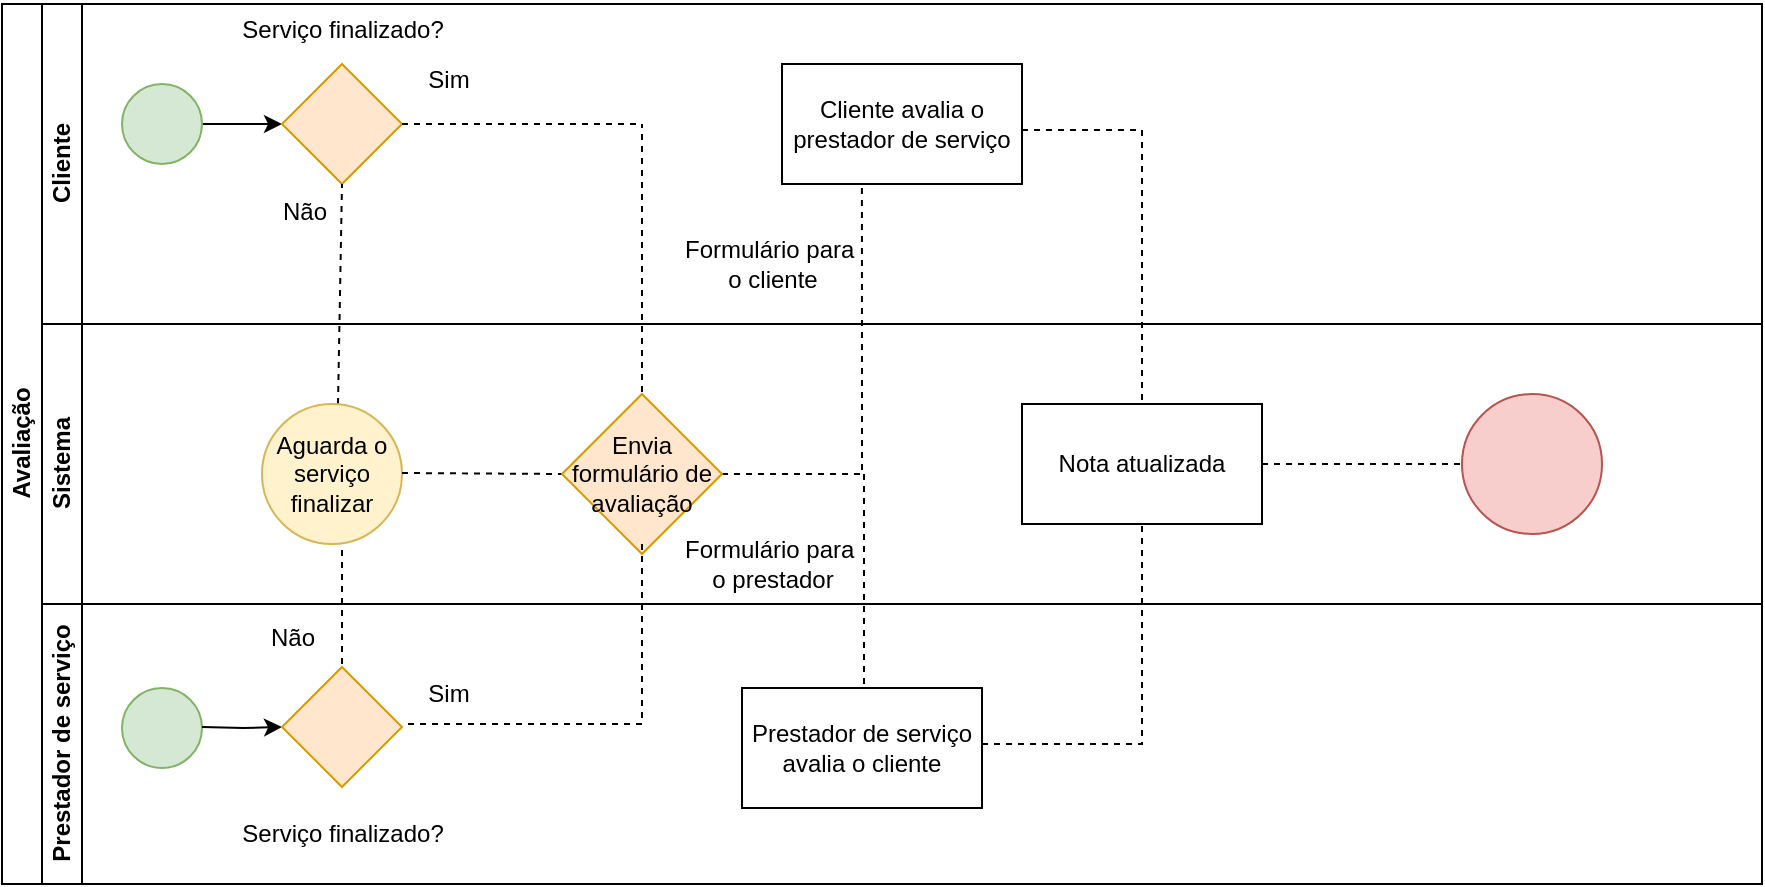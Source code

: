 <mxfile version="24.0.1" type="github">
  <diagram id="prtHgNgQTEPvFCAcTncT" name="Page-1">
    <mxGraphModel dx="1393" dy="797" grid="1" gridSize="10" guides="1" tooltips="1" connect="1" arrows="1" fold="1" page="1" pageScale="1" pageWidth="1800" pageHeight="800" math="0" shadow="0">
      <root>
        <mxCell id="0" />
        <mxCell id="1" parent="0" />
        <mxCell id="dNxyNK7c78bLwvsdeMH5-19" value="Avaliação" style="swimlane;html=1;childLayout=stackLayout;resizeParent=1;resizeParentMax=0;horizontal=0;startSize=20;horizontalStack=0;" parent="1" vertex="1">
          <mxGeometry x="120" y="120" width="880" height="440" as="geometry" />
        </mxCell>
        <mxCell id="dNxyNK7c78bLwvsdeMH5-20" value="Cliente" style="swimlane;html=1;startSize=20;horizontal=0;" parent="dNxyNK7c78bLwvsdeMH5-19" vertex="1">
          <mxGeometry x="20" width="860" height="160" as="geometry" />
        </mxCell>
        <mxCell id="dNxyNK7c78bLwvsdeMH5-25" value="" style="edgeStyle=orthogonalEdgeStyle;rounded=0;orthogonalLoop=1;jettySize=auto;html=1;" parent="dNxyNK7c78bLwvsdeMH5-20" source="dNxyNK7c78bLwvsdeMH5-23" edge="1">
          <mxGeometry relative="1" as="geometry">
            <mxPoint x="120" y="60" as="targetPoint" />
          </mxGeometry>
        </mxCell>
        <mxCell id="dNxyNK7c78bLwvsdeMH5-23" value="" style="ellipse;whiteSpace=wrap;html=1;fillColor=#d5e8d4;strokeColor=#82b366;" parent="dNxyNK7c78bLwvsdeMH5-20" vertex="1">
          <mxGeometry x="40" y="40" width="40" height="40" as="geometry" />
        </mxCell>
        <mxCell id="ehJHQWUn2DoETc1FjZwP-3" value="" style="rhombus;whiteSpace=wrap;html=1;fillColor=#ffe6cc;strokeColor=#d79b00;" vertex="1" parent="dNxyNK7c78bLwvsdeMH5-20">
          <mxGeometry x="120" y="30" width="60" height="60" as="geometry" />
        </mxCell>
        <mxCell id="ehJHQWUn2DoETc1FjZwP-5" value="" style="endArrow=none;dashed=1;html=1;rounded=0;" edge="1" parent="dNxyNK7c78bLwvsdeMH5-20">
          <mxGeometry width="50" height="50" relative="1" as="geometry">
            <mxPoint x="180" y="60" as="sourcePoint" />
            <mxPoint x="300" y="60" as="targetPoint" />
          </mxGeometry>
        </mxCell>
        <mxCell id="ehJHQWUn2DoETc1FjZwP-9" value="Sim" style="text;html=1;align=center;verticalAlign=middle;resizable=0;points=[];autosize=1;strokeColor=none;fillColor=none;" vertex="1" parent="dNxyNK7c78bLwvsdeMH5-20">
          <mxGeometry x="183" y="23" width="40" height="30" as="geometry" />
        </mxCell>
        <mxCell id="ehJHQWUn2DoETc1FjZwP-15" value="Cliente avalia o prestador de serviço" style="rounded=0;whiteSpace=wrap;html=1;" vertex="1" parent="dNxyNK7c78bLwvsdeMH5-20">
          <mxGeometry x="370" y="30" width="120" height="60" as="geometry" />
        </mxCell>
        <mxCell id="ehJHQWUn2DoETc1FjZwP-17" value="" style="endArrow=none;dashed=1;html=1;rounded=0;exitX=0.5;exitY=0;exitDx=0;exitDy=0;" edge="1" parent="dNxyNK7c78bLwvsdeMH5-20">
          <mxGeometry width="50" height="50" relative="1" as="geometry">
            <mxPoint x="300" y="200" as="sourcePoint" />
            <mxPoint x="300" y="60" as="targetPoint" />
          </mxGeometry>
        </mxCell>
        <mxCell id="ehJHQWUn2DoETc1FjZwP-23" value="" style="endArrow=none;dashed=1;html=1;rounded=0;" edge="1" parent="dNxyNK7c78bLwvsdeMH5-20">
          <mxGeometry width="50" height="50" relative="1" as="geometry">
            <mxPoint x="490" y="63" as="sourcePoint" />
            <mxPoint x="550" y="210" as="targetPoint" />
            <Array as="points">
              <mxPoint x="550" y="63" />
            </Array>
          </mxGeometry>
        </mxCell>
        <mxCell id="ehJHQWUn2DoETc1FjZwP-41" value="Formulário para&amp;nbsp;&lt;div&gt;o cliente&lt;/div&gt;" style="text;html=1;align=center;verticalAlign=middle;resizable=0;points=[];autosize=1;strokeColor=none;fillColor=none;" vertex="1" parent="dNxyNK7c78bLwvsdeMH5-20">
          <mxGeometry x="310" y="110" width="110" height="40" as="geometry" />
        </mxCell>
        <mxCell id="dNxyNK7c78bLwvsdeMH5-21" value="Sistema" style="swimlane;html=1;startSize=20;horizontal=0;" parent="dNxyNK7c78bLwvsdeMH5-19" vertex="1">
          <mxGeometry x="20" y="160" width="860" height="140" as="geometry" />
        </mxCell>
        <mxCell id="ehJHQWUn2DoETc1FjZwP-16" value="" style="endArrow=none;dashed=1;html=1;rounded=0;entryX=0.88;entryY=0.033;entryDx=0;entryDy=0;entryPerimeter=0;" edge="1" parent="dNxyNK7c78bLwvsdeMH5-21" target="ehJHQWUn2DoETc1FjZwP-21">
          <mxGeometry width="50" height="50" relative="1" as="geometry">
            <mxPoint x="148" y="40" as="sourcePoint" />
            <mxPoint x="148" y="-80" as="targetPoint" />
          </mxGeometry>
        </mxCell>
        <mxCell id="ehJHQWUn2DoETc1FjZwP-19" value="Aguarda o serviço finalizar" style="ellipse;whiteSpace=wrap;html=1;aspect=fixed;fillColor=#fff2cc;strokeColor=#d6b656;" vertex="1" parent="dNxyNK7c78bLwvsdeMH5-21">
          <mxGeometry x="110" y="40" width="70" height="70" as="geometry" />
        </mxCell>
        <mxCell id="ehJHQWUn2DoETc1FjZwP-20" value="" style="endArrow=none;dashed=1;html=1;rounded=0;entryX=0;entryY=0.5;entryDx=0;entryDy=0;" edge="1" parent="dNxyNK7c78bLwvsdeMH5-21" target="ehJHQWUn2DoETc1FjZwP-40">
          <mxGeometry width="50" height="50" relative="1" as="geometry">
            <mxPoint x="180" y="74.5" as="sourcePoint" />
            <mxPoint x="240" y="75" as="targetPoint" />
          </mxGeometry>
        </mxCell>
        <mxCell id="ehJHQWUn2DoETc1FjZwP-22" value="" style="endArrow=none;dashed=1;html=1;rounded=0;entryX=0.333;entryY=1;entryDx=0;entryDy=0;entryPerimeter=0;" edge="1" parent="dNxyNK7c78bLwvsdeMH5-21" target="ehJHQWUn2DoETc1FjZwP-15">
          <mxGeometry width="50" height="50" relative="1" as="geometry">
            <mxPoint x="340" y="75" as="sourcePoint" />
            <mxPoint x="410" y="-65" as="targetPoint" />
            <Array as="points">
              <mxPoint x="410" y="75" />
            </Array>
          </mxGeometry>
        </mxCell>
        <mxCell id="ehJHQWUn2DoETc1FjZwP-24" value="Nota atualizada" style="rounded=0;whiteSpace=wrap;html=1;" vertex="1" parent="dNxyNK7c78bLwvsdeMH5-21">
          <mxGeometry x="490" y="40" width="120" height="60" as="geometry" />
        </mxCell>
        <mxCell id="ehJHQWUn2DoETc1FjZwP-25" value="" style="endArrow=none;dashed=1;html=1;rounded=0;" edge="1" parent="dNxyNK7c78bLwvsdeMH5-21">
          <mxGeometry width="50" height="50" relative="1" as="geometry">
            <mxPoint x="610" y="70" as="sourcePoint" />
            <mxPoint x="710" y="70" as="targetPoint" />
          </mxGeometry>
        </mxCell>
        <mxCell id="ehJHQWUn2DoETc1FjZwP-26" value="" style="ellipse;whiteSpace=wrap;html=1;aspect=fixed;fillColor=#f8cecc;strokeColor=#b85450;" vertex="1" parent="dNxyNK7c78bLwvsdeMH5-21">
          <mxGeometry x="710" y="35" width="70" height="70" as="geometry" />
        </mxCell>
        <mxCell id="ehJHQWUn2DoETc1FjZwP-40" value="Envia formulário de avaliação" style="rhombus;whiteSpace=wrap;html=1;fillColor=#ffe6cc;strokeColor=#d79b00;" vertex="1" parent="dNxyNK7c78bLwvsdeMH5-21">
          <mxGeometry x="260" y="35" width="80" height="80" as="geometry" />
        </mxCell>
        <mxCell id="ehJHQWUn2DoETc1FjZwP-43" value="" style="endArrow=none;dashed=1;html=1;rounded=0;" edge="1" parent="dNxyNK7c78bLwvsdeMH5-21">
          <mxGeometry width="50" height="50" relative="1" as="geometry">
            <mxPoint x="411" y="180" as="sourcePoint" />
            <mxPoint x="411" y="74" as="targetPoint" />
          </mxGeometry>
        </mxCell>
        <mxCell id="ehJHQWUn2DoETc1FjZwP-47" value="Formulário para&amp;nbsp;&lt;div&gt;o prestador&lt;/div&gt;" style="text;html=1;align=center;verticalAlign=middle;resizable=0;points=[];autosize=1;strokeColor=none;fillColor=none;" vertex="1" parent="dNxyNK7c78bLwvsdeMH5-21">
          <mxGeometry x="310" y="100" width="110" height="40" as="geometry" />
        </mxCell>
        <mxCell id="dNxyNK7c78bLwvsdeMH5-22" value="Prestador de serviço" style="swimlane;html=1;startSize=20;horizontal=0;" parent="dNxyNK7c78bLwvsdeMH5-19" vertex="1">
          <mxGeometry x="20" y="300" width="860" height="140" as="geometry" />
        </mxCell>
        <mxCell id="ehJHQWUn2DoETc1FjZwP-29" value="" style="ellipse;whiteSpace=wrap;html=1;fillColor=#d5e8d4;strokeColor=#82b366;" vertex="1" parent="dNxyNK7c78bLwvsdeMH5-22">
          <mxGeometry x="40" y="42" width="40" height="40" as="geometry" />
        </mxCell>
        <mxCell id="ehJHQWUn2DoETc1FjZwP-30" value="" style="edgeStyle=orthogonalEdgeStyle;rounded=0;orthogonalLoop=1;jettySize=auto;html=1;" edge="1" parent="dNxyNK7c78bLwvsdeMH5-22">
          <mxGeometry relative="1" as="geometry">
            <mxPoint x="80" y="61.5" as="sourcePoint" />
            <mxPoint x="120" y="61.5" as="targetPoint" />
          </mxGeometry>
        </mxCell>
        <mxCell id="ehJHQWUn2DoETc1FjZwP-31" value="" style="rhombus;whiteSpace=wrap;html=1;fillColor=#ffe6cc;strokeColor=#d79b00;" vertex="1" parent="dNxyNK7c78bLwvsdeMH5-22">
          <mxGeometry x="120" y="31.5" width="60" height="60" as="geometry" />
        </mxCell>
        <mxCell id="ehJHQWUn2DoETc1FjZwP-32" value="Sim" style="text;html=1;align=center;verticalAlign=middle;resizable=0;points=[];autosize=1;strokeColor=none;fillColor=none;" vertex="1" parent="dNxyNK7c78bLwvsdeMH5-22">
          <mxGeometry x="183" y="30" width="40" height="30" as="geometry" />
        </mxCell>
        <mxCell id="ehJHQWUn2DoETc1FjZwP-33" value="Serviço finalizado?" style="text;html=1;align=center;verticalAlign=middle;resizable=0;points=[];autosize=1;strokeColor=none;fillColor=none;" vertex="1" parent="dNxyNK7c78bLwvsdeMH5-22">
          <mxGeometry x="90" y="100" width="120" height="30" as="geometry" />
        </mxCell>
        <mxCell id="ehJHQWUn2DoETc1FjZwP-34" value="Não" style="text;html=1;align=center;verticalAlign=middle;resizable=0;points=[];autosize=1;strokeColor=none;fillColor=none;" vertex="1" parent="dNxyNK7c78bLwvsdeMH5-22">
          <mxGeometry x="100" y="1.5" width="50" height="30" as="geometry" />
        </mxCell>
        <mxCell id="ehJHQWUn2DoETc1FjZwP-35" value="" style="endArrow=none;dashed=1;html=1;rounded=0;" edge="1" parent="dNxyNK7c78bLwvsdeMH5-22">
          <mxGeometry width="50" height="50" relative="1" as="geometry">
            <mxPoint x="150" y="30" as="sourcePoint" />
            <mxPoint x="150" y="-30" as="targetPoint" />
          </mxGeometry>
        </mxCell>
        <mxCell id="ehJHQWUn2DoETc1FjZwP-36" value="" style="endArrow=none;dashed=1;html=1;rounded=0;entryX=0.5;entryY=0.938;entryDx=0;entryDy=0;entryPerimeter=0;" edge="1" parent="dNxyNK7c78bLwvsdeMH5-22" target="ehJHQWUn2DoETc1FjZwP-40">
          <mxGeometry width="50" height="50" relative="1" as="geometry">
            <mxPoint x="183" y="60" as="sourcePoint" />
            <mxPoint x="300" y="-20" as="targetPoint" />
            <Array as="points">
              <mxPoint x="300" y="60" />
            </Array>
          </mxGeometry>
        </mxCell>
        <mxCell id="ehJHQWUn2DoETc1FjZwP-45" value="Prestador de serviço avalia o cliente" style="rounded=0;whiteSpace=wrap;html=1;" vertex="1" parent="dNxyNK7c78bLwvsdeMH5-22">
          <mxGeometry x="350" y="42" width="120" height="60" as="geometry" />
        </mxCell>
        <mxCell id="ehJHQWUn2DoETc1FjZwP-46" value="" style="endArrow=none;dashed=1;html=1;rounded=0;entryX=0.5;entryY=1;entryDx=0;entryDy=0;" edge="1" parent="dNxyNK7c78bLwvsdeMH5-22" target="ehJHQWUn2DoETc1FjZwP-24">
          <mxGeometry width="50" height="50" relative="1" as="geometry">
            <mxPoint x="470" y="70" as="sourcePoint" />
            <mxPoint x="520" y="20" as="targetPoint" />
            <Array as="points">
              <mxPoint x="550" y="70" />
            </Array>
          </mxGeometry>
        </mxCell>
        <mxCell id="ehJHQWUn2DoETc1FjZwP-12" value="Serviço finalizado?" style="text;html=1;align=center;verticalAlign=middle;resizable=0;points=[];autosize=1;strokeColor=none;fillColor=none;" vertex="1" parent="1">
          <mxGeometry x="230" y="118" width="120" height="30" as="geometry" />
        </mxCell>
        <mxCell id="ehJHQWUn2DoETc1FjZwP-21" value="Não" style="text;html=1;align=center;verticalAlign=middle;resizable=0;points=[];autosize=1;strokeColor=none;fillColor=none;" vertex="1" parent="1">
          <mxGeometry x="246" y="209" width="50" height="30" as="geometry" />
        </mxCell>
      </root>
    </mxGraphModel>
  </diagram>
</mxfile>
